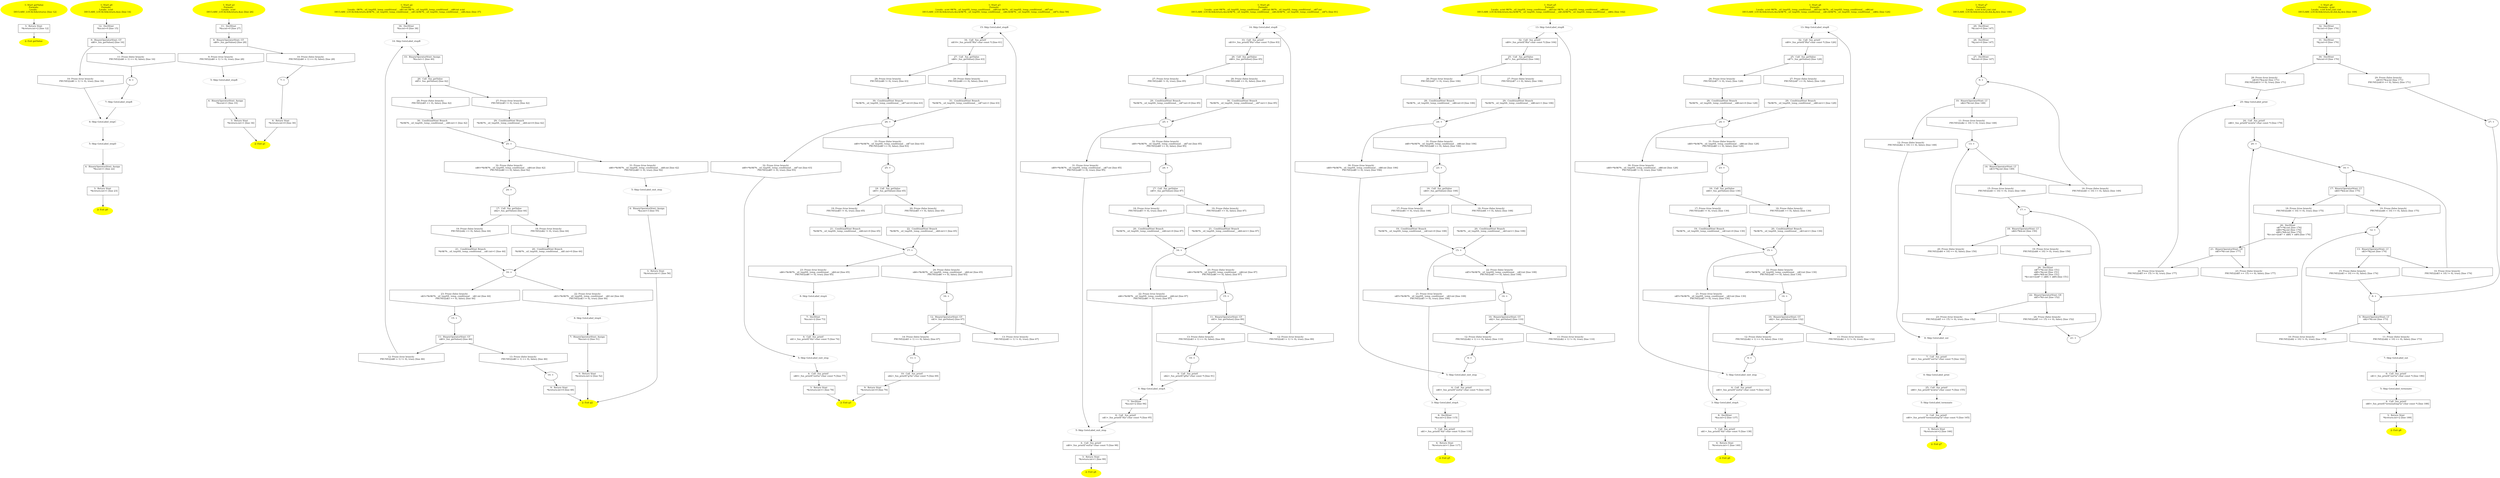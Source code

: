 /* @generated */
digraph iCFG {
"getValue.faa0c7b1433b0c97fcdc15fa47c8180f_1" [label="1: Start getValue\nFormals: \nLocals:  \n   DECLARE_LOCALS(&return); [line 12]\n " color=yellow style=filled]
	

	 "getValue.faa0c7b1433b0c97fcdc15fa47c8180f_1" -> "getValue.faa0c7b1433b0c97fcdc15fa47c8180f_3" ;
"getValue.faa0c7b1433b0c97fcdc15fa47c8180f_2" [label="2: Exit getValue \n  " color=yellow style=filled]
	

"getValue.faa0c7b1433b0c97fcdc15fa47c8180f_3" [label="3:  Return Stmt \n   *&return:int=2 [line 12]\n " shape="box"]
	

	 "getValue.faa0c7b1433b0c97fcdc15fa47c8180f_3" -> "getValue.faa0c7b1433b0c97fcdc15fa47c8180f_2" ;
"g0.8ac829e3bb8338d74cfb45ebe834d8e1_1" [label="1: Start g0\nFormals: \nLocals:  a:int \n   DECLARE_LOCALS(&return,&a); [line 14]\n " color=yellow style=filled]
	

	 "g0.8ac829e3bb8338d74cfb45ebe834d8e1_1" -> "g0.8ac829e3bb8338d74cfb45ebe834d8e1_12" ;
"g0.8ac829e3bb8338d74cfb45ebe834d8e1_2" [label="2: Exit g0 \n  " color=yellow style=filled]
	

"g0.8ac829e3bb8338d74cfb45ebe834d8e1_3" [label="3:  Return Stmt \n   *&return:int=1 [line 23]\n " shape="box"]
	

	 "g0.8ac829e3bb8338d74cfb45ebe834d8e1_3" -> "g0.8ac829e3bb8338d74cfb45ebe834d8e1_2" ;
"g0.8ac829e3bb8338d74cfb45ebe834d8e1_4" [label="4:  BinaryOperatorStmt: Assign \n   *&a:int=1 [line 22]\n " shape="box"]
	

	 "g0.8ac829e3bb8338d74cfb45ebe834d8e1_4" -> "g0.8ac829e3bb8338d74cfb45ebe834d8e1_3" ;
"g0.8ac829e3bb8338d74cfb45ebe834d8e1_5" [label="5: Skip GotoLabel_stepD \n  " color="gray"]
	

	 "g0.8ac829e3bb8338d74cfb45ebe834d8e1_5" -> "g0.8ac829e3bb8338d74cfb45ebe834d8e1_4" ;
"g0.8ac829e3bb8338d74cfb45ebe834d8e1_6" [label="6: Skip GotoLabel_stepC \n  " color="gray"]
	

	 "g0.8ac829e3bb8338d74cfb45ebe834d8e1_6" -> "g0.8ac829e3bb8338d74cfb45ebe834d8e1_5" ;
"g0.8ac829e3bb8338d74cfb45ebe834d8e1_7" [label="7: Skip GotoLabel_stepB \n  " color="gray"]
	

	 "g0.8ac829e3bb8338d74cfb45ebe834d8e1_7" -> "g0.8ac829e3bb8338d74cfb45ebe834d8e1_6" ;
"g0.8ac829e3bb8338d74cfb45ebe834d8e1_8" [label="8: + \n  " ]
	

	 "g0.8ac829e3bb8338d74cfb45ebe834d8e1_8" -> "g0.8ac829e3bb8338d74cfb45ebe834d8e1_7" ;
"g0.8ac829e3bb8338d74cfb45ebe834d8e1_9" [label="9:  BinaryOperatorStmt: GT \n   n$0=_fun_getValue() [line 16]\n " shape="box"]
	

	 "g0.8ac829e3bb8338d74cfb45ebe834d8e1_9" -> "g0.8ac829e3bb8338d74cfb45ebe834d8e1_10" ;
	 "g0.8ac829e3bb8338d74cfb45ebe834d8e1_9" -> "g0.8ac829e3bb8338d74cfb45ebe834d8e1_11" ;
"g0.8ac829e3bb8338d74cfb45ebe834d8e1_10" [label="10: Prune (true branch) \n   PRUNE(((n$0 > 1) != 0), true); [line 16]\n " shape="invhouse"]
	

	 "g0.8ac829e3bb8338d74cfb45ebe834d8e1_10" -> "g0.8ac829e3bb8338d74cfb45ebe834d8e1_6" ;
"g0.8ac829e3bb8338d74cfb45ebe834d8e1_11" [label="11: Prune (false branch) \n   PRUNE(((n$0 > 1) == 0), false); [line 16]\n " shape="invhouse"]
	

	 "g0.8ac829e3bb8338d74cfb45ebe834d8e1_11" -> "g0.8ac829e3bb8338d74cfb45ebe834d8e1_8" ;
"g0.8ac829e3bb8338d74cfb45ebe834d8e1_12" [label="12:  DeclStmt \n   *&a:int=0 [line 15]\n " shape="box"]
	

	 "g0.8ac829e3bb8338d74cfb45ebe834d8e1_12" -> "g0.8ac829e3bb8338d74cfb45ebe834d8e1_9" ;
"g1.0120a4f9196a5f9eb9f523f31f914da7_1" [label="1: Start g1\nFormals: \nLocals:  a:int \n   DECLARE_LOCALS(&return,&a); [line 26]\n " color=yellow style=filled]
	

	 "g1.0120a4f9196a5f9eb9f523f31f914da7_1" -> "g1.0120a4f9196a5f9eb9f523f31f914da7_11" ;
"g1.0120a4f9196a5f9eb9f523f31f914da7_2" [label="2: Exit g1 \n  " color=yellow style=filled]
	

"g1.0120a4f9196a5f9eb9f523f31f914da7_3" [label="3:  Return Stmt \n   *&return:int=1 [line 34]\n " shape="box"]
	

	 "g1.0120a4f9196a5f9eb9f523f31f914da7_3" -> "g1.0120a4f9196a5f9eb9f523f31f914da7_2" ;
"g1.0120a4f9196a5f9eb9f523f31f914da7_4" [label="4:  BinaryOperatorStmt: Assign \n   *&a:int=1 [line 33]\n " shape="box"]
	

	 "g1.0120a4f9196a5f9eb9f523f31f914da7_4" -> "g1.0120a4f9196a5f9eb9f523f31f914da7_3" ;
"g1.0120a4f9196a5f9eb9f523f31f914da7_5" [label="5: Skip GotoLabel_stepB \n  " color="gray"]
	

	 "g1.0120a4f9196a5f9eb9f523f31f914da7_5" -> "g1.0120a4f9196a5f9eb9f523f31f914da7_4" ;
"g1.0120a4f9196a5f9eb9f523f31f914da7_6" [label="6:  Return Stmt \n   *&return:int=0 [line 30]\n " shape="box"]
	

	 "g1.0120a4f9196a5f9eb9f523f31f914da7_6" -> "g1.0120a4f9196a5f9eb9f523f31f914da7_2" ;
"g1.0120a4f9196a5f9eb9f523f31f914da7_7" [label="7: + \n  " ]
	

	 "g1.0120a4f9196a5f9eb9f523f31f914da7_7" -> "g1.0120a4f9196a5f9eb9f523f31f914da7_6" ;
"g1.0120a4f9196a5f9eb9f523f31f914da7_8" [label="8:  BinaryOperatorStmt: GT \n   n$0=_fun_getValue() [line 28]\n " shape="box"]
	

	 "g1.0120a4f9196a5f9eb9f523f31f914da7_8" -> "g1.0120a4f9196a5f9eb9f523f31f914da7_9" ;
	 "g1.0120a4f9196a5f9eb9f523f31f914da7_8" -> "g1.0120a4f9196a5f9eb9f523f31f914da7_10" ;
"g1.0120a4f9196a5f9eb9f523f31f914da7_9" [label="9: Prune (true branch) \n   PRUNE(((n$0 > 1) != 0), true); [line 28]\n " shape="invhouse"]
	

	 "g1.0120a4f9196a5f9eb9f523f31f914da7_9" -> "g1.0120a4f9196a5f9eb9f523f31f914da7_5" ;
"g1.0120a4f9196a5f9eb9f523f31f914da7_10" [label="10: Prune (false branch) \n   PRUNE(((n$0 > 1) == 0), false); [line 28]\n " shape="invhouse"]
	

	 "g1.0120a4f9196a5f9eb9f523f31f914da7_10" -> "g1.0120a4f9196a5f9eb9f523f31f914da7_7" ;
"g1.0120a4f9196a5f9eb9f523f31f914da7_11" [label="11:  DeclStmt \n   *&a:int=0 [line 27]\n " shape="box"]
	

	 "g1.0120a4f9196a5f9eb9f523f31f914da7_11" -> "g1.0120a4f9196a5f9eb9f523f31f914da7_8" ;
"g2.e1c80488853d86ab9d6decfe30d8930f_1" [label="1: Start g2\nFormals: \nLocals:  0$?%__sil_tmpSIL_temp_conditional___n$1:int 0$?%__sil_tmpSIL_temp_conditional___n$4:int a:int \n   DECLARE_LOCALS(&return,&0$?%__sil_tmpSIL_temp_conditional___n$1,&0$?%__sil_tmpSIL_temp_conditional___n$4,&a); [line 37]\n " color=yellow style=filled]
	

	 "g2.e1c80488853d86ab9d6decfe30d8930f_1" -> "g2.e1c80488853d86ab9d6decfe30d8930f_34" ;
"g2.e1c80488853d86ab9d6decfe30d8930f_2" [label="2: Exit g2 \n  " color=yellow style=filled]
	

"g2.e1c80488853d86ab9d6decfe30d8930f_3" [label="3:  Return Stmt \n   *&return:int=1 [line 56]\n " shape="box"]
	

	 "g2.e1c80488853d86ab9d6decfe30d8930f_3" -> "g2.e1c80488853d86ab9d6decfe30d8930f_2" ;
"g2.e1c80488853d86ab9d6decfe30d8930f_4" [label="4:  BinaryOperatorStmt: Assign \n   *&a:int=3 [line 55]\n " shape="box"]
	

	 "g2.e1c80488853d86ab9d6decfe30d8930f_4" -> "g2.e1c80488853d86ab9d6decfe30d8930f_3" ;
"g2.e1c80488853d86ab9d6decfe30d8930f_5" [label="5: Skip GotoLabel_exit_step \n  " color="gray"]
	

	 "g2.e1c80488853d86ab9d6decfe30d8930f_5" -> "g2.e1c80488853d86ab9d6decfe30d8930f_4" ;
"g2.e1c80488853d86ab9d6decfe30d8930f_6" [label="6:  Return Stmt \n   *&return:int=2 [line 52]\n " shape="box"]
	

	 "g2.e1c80488853d86ab9d6decfe30d8930f_6" -> "g2.e1c80488853d86ab9d6decfe30d8930f_2" ;
"g2.e1c80488853d86ab9d6decfe30d8930f_7" [label="7:  BinaryOperatorStmt: Assign \n   *&a:int=2 [line 51]\n " shape="box"]
	

	 "g2.e1c80488853d86ab9d6decfe30d8930f_7" -> "g2.e1c80488853d86ab9d6decfe30d8930f_6" ;
"g2.e1c80488853d86ab9d6decfe30d8930f_8" [label="8: Skip GotoLabel_stepA \n  " color="gray"]
	

	 "g2.e1c80488853d86ab9d6decfe30d8930f_8" -> "g2.e1c80488853d86ab9d6decfe30d8930f_7" ;
"g2.e1c80488853d86ab9d6decfe30d8930f_9" [label="9:  Return Stmt \n   *&return:int=0 [line 48]\n " shape="box"]
	

	 "g2.e1c80488853d86ab9d6decfe30d8930f_9" -> "g2.e1c80488853d86ab9d6decfe30d8930f_2" ;
"g2.e1c80488853d86ab9d6decfe30d8930f_10" [label="10: + \n  " ]
	

	 "g2.e1c80488853d86ab9d6decfe30d8930f_10" -> "g2.e1c80488853d86ab9d6decfe30d8930f_9" ;
"g2.e1c80488853d86ab9d6decfe30d8930f_11" [label="11:  BinaryOperatorStmt: GT \n   n$0=_fun_getValue() [line 46]\n " shape="box"]
	

	 "g2.e1c80488853d86ab9d6decfe30d8930f_11" -> "g2.e1c80488853d86ab9d6decfe30d8930f_12" ;
	 "g2.e1c80488853d86ab9d6decfe30d8930f_11" -> "g2.e1c80488853d86ab9d6decfe30d8930f_13" ;
"g2.e1c80488853d86ab9d6decfe30d8930f_12" [label="12: Prune (true branch) \n   PRUNE(((n$0 > 1) != 0), true); [line 46]\n " shape="invhouse"]
	

	 "g2.e1c80488853d86ab9d6decfe30d8930f_12" -> "g2.e1c80488853d86ab9d6decfe30d8930f_14" ;
"g2.e1c80488853d86ab9d6decfe30d8930f_13" [label="13: Prune (false branch) \n   PRUNE(((n$0 > 1) == 0), false); [line 46]\n " shape="invhouse"]
	

	 "g2.e1c80488853d86ab9d6decfe30d8930f_13" -> "g2.e1c80488853d86ab9d6decfe30d8930f_10" ;
"g2.e1c80488853d86ab9d6decfe30d8930f_14" [label="14: Skip GotoLabel_stepB \n  " color="gray"]
	

	 "g2.e1c80488853d86ab9d6decfe30d8930f_14" -> "g2.e1c80488853d86ab9d6decfe30d8930f_33" ;
"g2.e1c80488853d86ab9d6decfe30d8930f_15" [label="15: + \n  " ]
	

	 "g2.e1c80488853d86ab9d6decfe30d8930f_15" -> "g2.e1c80488853d86ab9d6decfe30d8930f_11" ;
"g2.e1c80488853d86ab9d6decfe30d8930f_16" [label="16: + \n  " ]
	

	 "g2.e1c80488853d86ab9d6decfe30d8930f_16" -> "g2.e1c80488853d86ab9d6decfe30d8930f_22" ;
	 "g2.e1c80488853d86ab9d6decfe30d8930f_16" -> "g2.e1c80488853d86ab9d6decfe30d8930f_23" ;
"g2.e1c80488853d86ab9d6decfe30d8930f_17" [label="17:  Call _fun_getValue \n   n$2=_fun_getValue() [line 44]\n " shape="box"]
	

	 "g2.e1c80488853d86ab9d6decfe30d8930f_17" -> "g2.e1c80488853d86ab9d6decfe30d8930f_18" ;
	 "g2.e1c80488853d86ab9d6decfe30d8930f_17" -> "g2.e1c80488853d86ab9d6decfe30d8930f_19" ;
"g2.e1c80488853d86ab9d6decfe30d8930f_18" [label="18: Prune (true branch) \n   PRUNE((n$2 != 0), true); [line 44]\n " shape="invhouse"]
	

	 "g2.e1c80488853d86ab9d6decfe30d8930f_18" -> "g2.e1c80488853d86ab9d6decfe30d8930f_20" ;
"g2.e1c80488853d86ab9d6decfe30d8930f_19" [label="19: Prune (false branch) \n   PRUNE((n$2 == 0), false); [line 44]\n " shape="invhouse"]
	

	 "g2.e1c80488853d86ab9d6decfe30d8930f_19" -> "g2.e1c80488853d86ab9d6decfe30d8930f_21" ;
"g2.e1c80488853d86ab9d6decfe30d8930f_20" [label="20:  ConditinalStmt Branch \n   *&0$?%__sil_tmpSIL_temp_conditional___n$1:int=0 [line 44]\n " shape="box"]
	

	 "g2.e1c80488853d86ab9d6decfe30d8930f_20" -> "g2.e1c80488853d86ab9d6decfe30d8930f_16" ;
"g2.e1c80488853d86ab9d6decfe30d8930f_21" [label="21:  ConditinalStmt Branch \n   *&0$?%__sil_tmpSIL_temp_conditional___n$1:int=1 [line 44]\n " shape="box"]
	

	 "g2.e1c80488853d86ab9d6decfe30d8930f_21" -> "g2.e1c80488853d86ab9d6decfe30d8930f_16" ;
"g2.e1c80488853d86ab9d6decfe30d8930f_22" [label="22: Prune (true branch) \n   n$3=*&0$?%__sil_tmpSIL_temp_conditional___n$1:int [line 44]\n  PRUNE((n$3 != 0), true); [line 44]\n " shape="invhouse"]
	

	 "g2.e1c80488853d86ab9d6decfe30d8930f_22" -> "g2.e1c80488853d86ab9d6decfe30d8930f_8" ;
"g2.e1c80488853d86ab9d6decfe30d8930f_23" [label="23: Prune (false branch) \n   n$3=*&0$?%__sil_tmpSIL_temp_conditional___n$1:int [line 44]\n  PRUNE((n$3 == 0), false); [line 44]\n " shape="invhouse"]
	

	 "g2.e1c80488853d86ab9d6decfe30d8930f_23" -> "g2.e1c80488853d86ab9d6decfe30d8930f_15" ;
"g2.e1c80488853d86ab9d6decfe30d8930f_24" [label="24: + \n  " ]
	

	 "g2.e1c80488853d86ab9d6decfe30d8930f_24" -> "g2.e1c80488853d86ab9d6decfe30d8930f_17" ;
"g2.e1c80488853d86ab9d6decfe30d8930f_25" [label="25: + \n  " ]
	

	 "g2.e1c80488853d86ab9d6decfe30d8930f_25" -> "g2.e1c80488853d86ab9d6decfe30d8930f_31" ;
	 "g2.e1c80488853d86ab9d6decfe30d8930f_25" -> "g2.e1c80488853d86ab9d6decfe30d8930f_32" ;
"g2.e1c80488853d86ab9d6decfe30d8930f_26" [label="26:  Call _fun_getValue \n   n$5=_fun_getValue() [line 42]\n " shape="box"]
	

	 "g2.e1c80488853d86ab9d6decfe30d8930f_26" -> "g2.e1c80488853d86ab9d6decfe30d8930f_27" ;
	 "g2.e1c80488853d86ab9d6decfe30d8930f_26" -> "g2.e1c80488853d86ab9d6decfe30d8930f_28" ;
"g2.e1c80488853d86ab9d6decfe30d8930f_27" [label="27: Prune (true branch) \n   PRUNE((n$5 != 0), true); [line 42]\n " shape="invhouse"]
	

	 "g2.e1c80488853d86ab9d6decfe30d8930f_27" -> "g2.e1c80488853d86ab9d6decfe30d8930f_29" ;
"g2.e1c80488853d86ab9d6decfe30d8930f_28" [label="28: Prune (false branch) \n   PRUNE((n$5 == 0), false); [line 42]\n " shape="invhouse"]
	

	 "g2.e1c80488853d86ab9d6decfe30d8930f_28" -> "g2.e1c80488853d86ab9d6decfe30d8930f_30" ;
"g2.e1c80488853d86ab9d6decfe30d8930f_29" [label="29:  ConditinalStmt Branch \n   *&0$?%__sil_tmpSIL_temp_conditional___n$4:int=0 [line 42]\n " shape="box"]
	

	 "g2.e1c80488853d86ab9d6decfe30d8930f_29" -> "g2.e1c80488853d86ab9d6decfe30d8930f_25" ;
"g2.e1c80488853d86ab9d6decfe30d8930f_30" [label="30:  ConditinalStmt Branch \n   *&0$?%__sil_tmpSIL_temp_conditional___n$4:int=1 [line 42]\n " shape="box"]
	

	 "g2.e1c80488853d86ab9d6decfe30d8930f_30" -> "g2.e1c80488853d86ab9d6decfe30d8930f_25" ;
"g2.e1c80488853d86ab9d6decfe30d8930f_31" [label="31: Prune (true branch) \n   n$6=*&0$?%__sil_tmpSIL_temp_conditional___n$4:int [line 42]\n  PRUNE((n$6 != 0), true); [line 42]\n " shape="invhouse"]
	

	 "g2.e1c80488853d86ab9d6decfe30d8930f_31" -> "g2.e1c80488853d86ab9d6decfe30d8930f_5" ;
"g2.e1c80488853d86ab9d6decfe30d8930f_32" [label="32: Prune (false branch) \n   n$6=*&0$?%__sil_tmpSIL_temp_conditional___n$4:int [line 42]\n  PRUNE((n$6 == 0), false); [line 42]\n " shape="invhouse"]
	

	 "g2.e1c80488853d86ab9d6decfe30d8930f_32" -> "g2.e1c80488853d86ab9d6decfe30d8930f_24" ;
"g2.e1c80488853d86ab9d6decfe30d8930f_33" [label="33:  BinaryOperatorStmt: Assign \n   *&a:int=1 [line 40]\n " shape="box"]
	

	 "g2.e1c80488853d86ab9d6decfe30d8930f_33" -> "g2.e1c80488853d86ab9d6decfe30d8930f_26" ;
"g2.e1c80488853d86ab9d6decfe30d8930f_34" [label="34:  DeclStmt \n   *&a:int=0 [line 38]\n " shape="box"]
	

	 "g2.e1c80488853d86ab9d6decfe30d8930f_34" -> "g2.e1c80488853d86ab9d6decfe30d8930f_14" ;
"g3.8a9fd7dfda802921fdc4079f9a528ce8_1" [label="1: Start g3\nFormals: \nLocals:  a:int 0$?%__sil_tmpSIL_temp_conditional___n$4:int 0$?%__sil_tmpSIL_temp_conditional___n$7:int \n   DECLARE_LOCALS(&return,&a,&0$?%__sil_tmpSIL_temp_conditional___n$4,&0$?%__sil_tmpSIL_temp_conditional___n$7); [line 59]\n " color=yellow style=filled]
	

	 "g3.8a9fd7dfda802921fdc4079f9a528ce8_1" -> "g3.8a9fd7dfda802921fdc4079f9a528ce8_15" ;
"g3.8a9fd7dfda802921fdc4079f9a528ce8_2" [label="2: Exit g3 \n  " color=yellow style=filled]
	

"g3.8a9fd7dfda802921fdc4079f9a528ce8_3" [label="3:  Return Stmt \n   *&return:int=1 [line 78]\n " shape="box"]
	

	 "g3.8a9fd7dfda802921fdc4079f9a528ce8_3" -> "g3.8a9fd7dfda802921fdc4079f9a528ce8_2" ;
"g3.8a9fd7dfda802921fdc4079f9a528ce8_4" [label="4:  Call _fun_printf \n   n$0=_fun_printf(\"exit\\n\":char const *) [line 77]\n " shape="box"]
	

	 "g3.8a9fd7dfda802921fdc4079f9a528ce8_4" -> "g3.8a9fd7dfda802921fdc4079f9a528ce8_3" ;
"g3.8a9fd7dfda802921fdc4079f9a528ce8_5" [label="5: Skip GotoLabel_exit_step \n  " color="gray"]
	

	 "g3.8a9fd7dfda802921fdc4079f9a528ce8_5" -> "g3.8a9fd7dfda802921fdc4079f9a528ce8_4" ;
"g3.8a9fd7dfda802921fdc4079f9a528ce8_6" [label="6:  Call _fun_printf \n   n$1=_fun_printf(\"A\\n\":char const *) [line 74]\n " shape="box"]
	

	 "g3.8a9fd7dfda802921fdc4079f9a528ce8_6" -> "g3.8a9fd7dfda802921fdc4079f9a528ce8_5" ;
"g3.8a9fd7dfda802921fdc4079f9a528ce8_7" [label="7:  DeclStmt \n   *&a:int=2 [line 73]\n " shape="box"]
	

	 "g3.8a9fd7dfda802921fdc4079f9a528ce8_7" -> "g3.8a9fd7dfda802921fdc4079f9a528ce8_6" ;
"g3.8a9fd7dfda802921fdc4079f9a528ce8_8" [label="8: Skip GotoLabel_stepA \n  " color="gray"]
	

	 "g3.8a9fd7dfda802921fdc4079f9a528ce8_8" -> "g3.8a9fd7dfda802921fdc4079f9a528ce8_7" ;
"g3.8a9fd7dfda802921fdc4079f9a528ce8_9" [label="9:  Return Stmt \n   *&return:int=0 [line 70]\n " shape="box"]
	

	 "g3.8a9fd7dfda802921fdc4079f9a528ce8_9" -> "g3.8a9fd7dfda802921fdc4079f9a528ce8_2" ;
"g3.8a9fd7dfda802921fdc4079f9a528ce8_10" [label="10:  Call _fun_printf \n   n$2=_fun_printf(\"g3\\n\":char const *) [line 69]\n " shape="box"]
	

	 "g3.8a9fd7dfda802921fdc4079f9a528ce8_10" -> "g3.8a9fd7dfda802921fdc4079f9a528ce8_9" ;
"g3.8a9fd7dfda802921fdc4079f9a528ce8_11" [label="11: + \n  " ]
	

	 "g3.8a9fd7dfda802921fdc4079f9a528ce8_11" -> "g3.8a9fd7dfda802921fdc4079f9a528ce8_10" ;
"g3.8a9fd7dfda802921fdc4079f9a528ce8_12" [label="12:  BinaryOperatorStmt: GT \n   n$3=_fun_getValue() [line 67]\n " shape="box"]
	

	 "g3.8a9fd7dfda802921fdc4079f9a528ce8_12" -> "g3.8a9fd7dfda802921fdc4079f9a528ce8_13" ;
	 "g3.8a9fd7dfda802921fdc4079f9a528ce8_12" -> "g3.8a9fd7dfda802921fdc4079f9a528ce8_14" ;
"g3.8a9fd7dfda802921fdc4079f9a528ce8_13" [label="13: Prune (true branch) \n   PRUNE(((n$3 > 1) != 0), true); [line 67]\n " shape="invhouse"]
	

	 "g3.8a9fd7dfda802921fdc4079f9a528ce8_13" -> "g3.8a9fd7dfda802921fdc4079f9a528ce8_15" ;
"g3.8a9fd7dfda802921fdc4079f9a528ce8_14" [label="14: Prune (false branch) \n   PRUNE(((n$3 > 1) == 0), false); [line 67]\n " shape="invhouse"]
	

	 "g3.8a9fd7dfda802921fdc4079f9a528ce8_14" -> "g3.8a9fd7dfda802921fdc4079f9a528ce8_11" ;
"g3.8a9fd7dfda802921fdc4079f9a528ce8_15" [label="15: Skip GotoLabel_stepB \n  " color="gray"]
	

	 "g3.8a9fd7dfda802921fdc4079f9a528ce8_15" -> "g3.8a9fd7dfda802921fdc4079f9a528ce8_34" ;
"g3.8a9fd7dfda802921fdc4079f9a528ce8_16" [label="16: + \n  " ]
	

	 "g3.8a9fd7dfda802921fdc4079f9a528ce8_16" -> "g3.8a9fd7dfda802921fdc4079f9a528ce8_12" ;
"g3.8a9fd7dfda802921fdc4079f9a528ce8_17" [label="17: + \n  " ]
	

	 "g3.8a9fd7dfda802921fdc4079f9a528ce8_17" -> "g3.8a9fd7dfda802921fdc4079f9a528ce8_23" ;
	 "g3.8a9fd7dfda802921fdc4079f9a528ce8_17" -> "g3.8a9fd7dfda802921fdc4079f9a528ce8_24" ;
"g3.8a9fd7dfda802921fdc4079f9a528ce8_18" [label="18:  Call _fun_getValue \n   n$5=_fun_getValue() [line 65]\n " shape="box"]
	

	 "g3.8a9fd7dfda802921fdc4079f9a528ce8_18" -> "g3.8a9fd7dfda802921fdc4079f9a528ce8_19" ;
	 "g3.8a9fd7dfda802921fdc4079f9a528ce8_18" -> "g3.8a9fd7dfda802921fdc4079f9a528ce8_20" ;
"g3.8a9fd7dfda802921fdc4079f9a528ce8_19" [label="19: Prune (true branch) \n   PRUNE((n$5 != 0), true); [line 65]\n " shape="invhouse"]
	

	 "g3.8a9fd7dfda802921fdc4079f9a528ce8_19" -> "g3.8a9fd7dfda802921fdc4079f9a528ce8_21" ;
"g3.8a9fd7dfda802921fdc4079f9a528ce8_20" [label="20: Prune (false branch) \n   PRUNE((n$5 == 0), false); [line 65]\n " shape="invhouse"]
	

	 "g3.8a9fd7dfda802921fdc4079f9a528ce8_20" -> "g3.8a9fd7dfda802921fdc4079f9a528ce8_22" ;
"g3.8a9fd7dfda802921fdc4079f9a528ce8_21" [label="21:  ConditinalStmt Branch \n   *&0$?%__sil_tmpSIL_temp_conditional___n$4:int=0 [line 65]\n " shape="box"]
	

	 "g3.8a9fd7dfda802921fdc4079f9a528ce8_21" -> "g3.8a9fd7dfda802921fdc4079f9a528ce8_17" ;
"g3.8a9fd7dfda802921fdc4079f9a528ce8_22" [label="22:  ConditinalStmt Branch \n   *&0$?%__sil_tmpSIL_temp_conditional___n$4:int=1 [line 65]\n " shape="box"]
	

	 "g3.8a9fd7dfda802921fdc4079f9a528ce8_22" -> "g3.8a9fd7dfda802921fdc4079f9a528ce8_17" ;
"g3.8a9fd7dfda802921fdc4079f9a528ce8_23" [label="23: Prune (true branch) \n   n$6=*&0$?%__sil_tmpSIL_temp_conditional___n$4:int [line 65]\n  PRUNE((n$6 != 0), true); [line 65]\n " shape="invhouse"]
	

	 "g3.8a9fd7dfda802921fdc4079f9a528ce8_23" -> "g3.8a9fd7dfda802921fdc4079f9a528ce8_8" ;
"g3.8a9fd7dfda802921fdc4079f9a528ce8_24" [label="24: Prune (false branch) \n   n$6=*&0$?%__sil_tmpSIL_temp_conditional___n$4:int [line 65]\n  PRUNE((n$6 == 0), false); [line 65]\n " shape="invhouse"]
	

	 "g3.8a9fd7dfda802921fdc4079f9a528ce8_24" -> "g3.8a9fd7dfda802921fdc4079f9a528ce8_16" ;
"g3.8a9fd7dfda802921fdc4079f9a528ce8_25" [label="25: + \n  " ]
	

	 "g3.8a9fd7dfda802921fdc4079f9a528ce8_25" -> "g3.8a9fd7dfda802921fdc4079f9a528ce8_18" ;
"g3.8a9fd7dfda802921fdc4079f9a528ce8_26" [label="26: + \n  " ]
	

	 "g3.8a9fd7dfda802921fdc4079f9a528ce8_26" -> "g3.8a9fd7dfda802921fdc4079f9a528ce8_32" ;
	 "g3.8a9fd7dfda802921fdc4079f9a528ce8_26" -> "g3.8a9fd7dfda802921fdc4079f9a528ce8_33" ;
"g3.8a9fd7dfda802921fdc4079f9a528ce8_27" [label="27:  Call _fun_getValue \n   n$8=_fun_getValue() [line 63]\n " shape="box"]
	

	 "g3.8a9fd7dfda802921fdc4079f9a528ce8_27" -> "g3.8a9fd7dfda802921fdc4079f9a528ce8_28" ;
	 "g3.8a9fd7dfda802921fdc4079f9a528ce8_27" -> "g3.8a9fd7dfda802921fdc4079f9a528ce8_29" ;
"g3.8a9fd7dfda802921fdc4079f9a528ce8_28" [label="28: Prune (true branch) \n   PRUNE((n$8 != 0), true); [line 63]\n " shape="invhouse"]
	

	 "g3.8a9fd7dfda802921fdc4079f9a528ce8_28" -> "g3.8a9fd7dfda802921fdc4079f9a528ce8_30" ;
"g3.8a9fd7dfda802921fdc4079f9a528ce8_29" [label="29: Prune (false branch) \n   PRUNE((n$8 == 0), false); [line 63]\n " shape="invhouse"]
	

	 "g3.8a9fd7dfda802921fdc4079f9a528ce8_29" -> "g3.8a9fd7dfda802921fdc4079f9a528ce8_31" ;
"g3.8a9fd7dfda802921fdc4079f9a528ce8_30" [label="30:  ConditinalStmt Branch \n   *&0$?%__sil_tmpSIL_temp_conditional___n$7:int=0 [line 63]\n " shape="box"]
	

	 "g3.8a9fd7dfda802921fdc4079f9a528ce8_30" -> "g3.8a9fd7dfda802921fdc4079f9a528ce8_26" ;
"g3.8a9fd7dfda802921fdc4079f9a528ce8_31" [label="31:  ConditinalStmt Branch \n   *&0$?%__sil_tmpSIL_temp_conditional___n$7:int=1 [line 63]\n " shape="box"]
	

	 "g3.8a9fd7dfda802921fdc4079f9a528ce8_31" -> "g3.8a9fd7dfda802921fdc4079f9a528ce8_26" ;
"g3.8a9fd7dfda802921fdc4079f9a528ce8_32" [label="32: Prune (true branch) \n   n$9=*&0$?%__sil_tmpSIL_temp_conditional___n$7:int [line 63]\n  PRUNE((n$9 != 0), true); [line 63]\n " shape="invhouse"]
	

	 "g3.8a9fd7dfda802921fdc4079f9a528ce8_32" -> "g3.8a9fd7dfda802921fdc4079f9a528ce8_5" ;
"g3.8a9fd7dfda802921fdc4079f9a528ce8_33" [label="33: Prune (false branch) \n   n$9=*&0$?%__sil_tmpSIL_temp_conditional___n$7:int [line 63]\n  PRUNE((n$9 == 0), false); [line 63]\n " shape="invhouse"]
	

	 "g3.8a9fd7dfda802921fdc4079f9a528ce8_33" -> "g3.8a9fd7dfda802921fdc4079f9a528ce8_25" ;
"g3.8a9fd7dfda802921fdc4079f9a528ce8_34" [label="34:  Call _fun_printf \n   n$10=_fun_printf(\"B\\n\":char const *) [line 61]\n " shape="box"]
	

	 "g3.8a9fd7dfda802921fdc4079f9a528ce8_34" -> "g3.8a9fd7dfda802921fdc4079f9a528ce8_27" ;
"g4.b0b5c8f28ad7834e70a958a8882fa59a_1" [label="1: Start g4\nFormals: \nLocals:  a:int 0$?%__sil_tmpSIL_temp_conditional___n$4:int 0$?%__sil_tmpSIL_temp_conditional___n$7:int \n   DECLARE_LOCALS(&return,&a,&0$?%__sil_tmpSIL_temp_conditional___n$4,&0$?%__sil_tmpSIL_temp_conditional___n$7); [line 81]\n " color=yellow style=filled]
	

	 "g4.b0b5c8f28ad7834e70a958a8882fa59a_1" -> "g4.b0b5c8f28ad7834e70a958a8882fa59a_14" ;
"g4.b0b5c8f28ad7834e70a958a8882fa59a_2" [label="2: Exit g4 \n  " color=yellow style=filled]
	

"g4.b0b5c8f28ad7834e70a958a8882fa59a_3" [label="3:  Return Stmt \n   *&return:int=1 [line 99]\n " shape="box"]
	

	 "g4.b0b5c8f28ad7834e70a958a8882fa59a_3" -> "g4.b0b5c8f28ad7834e70a958a8882fa59a_2" ;
"g4.b0b5c8f28ad7834e70a958a8882fa59a_4" [label="4:  Call _fun_printf \n   n$0=_fun_printf(\"exit\\n\":char const *) [line 98]\n " shape="box"]
	

	 "g4.b0b5c8f28ad7834e70a958a8882fa59a_4" -> "g4.b0b5c8f28ad7834e70a958a8882fa59a_3" ;
"g4.b0b5c8f28ad7834e70a958a8882fa59a_5" [label="5: Skip GotoLabel_exit_step \n  " color="gray"]
	

	 "g4.b0b5c8f28ad7834e70a958a8882fa59a_5" -> "g4.b0b5c8f28ad7834e70a958a8882fa59a_4" ;
"g4.b0b5c8f28ad7834e70a958a8882fa59a_6" [label="6:  Call _fun_printf \n   n$1=_fun_printf(\"A\\n\":char const *) [line 95]\n " shape="box"]
	

	 "g4.b0b5c8f28ad7834e70a958a8882fa59a_6" -> "g4.b0b5c8f28ad7834e70a958a8882fa59a_5" ;
"g4.b0b5c8f28ad7834e70a958a8882fa59a_7" [label="7:  DeclStmt \n   *&a:int=2 [line 94]\n " shape="box"]
	

	 "g4.b0b5c8f28ad7834e70a958a8882fa59a_7" -> "g4.b0b5c8f28ad7834e70a958a8882fa59a_6" ;
"g4.b0b5c8f28ad7834e70a958a8882fa59a_8" [label="8: Skip GotoLabel_stepA \n  " color="gray"]
	

	 "g4.b0b5c8f28ad7834e70a958a8882fa59a_8" -> "g4.b0b5c8f28ad7834e70a958a8882fa59a_7" ;
"g4.b0b5c8f28ad7834e70a958a8882fa59a_9" [label="9:  Call _fun_printf \n   n$2=_fun_printf(\"g4\\n\":char const *) [line 91]\n " shape="box"]
	

	 "g4.b0b5c8f28ad7834e70a958a8882fa59a_9" -> "g4.b0b5c8f28ad7834e70a958a8882fa59a_8" ;
"g4.b0b5c8f28ad7834e70a958a8882fa59a_10" [label="10: + \n  " ]
	

	 "g4.b0b5c8f28ad7834e70a958a8882fa59a_10" -> "g4.b0b5c8f28ad7834e70a958a8882fa59a_9" ;
"g4.b0b5c8f28ad7834e70a958a8882fa59a_11" [label="11:  BinaryOperatorStmt: GT \n   n$3=_fun_getValue() [line 89]\n " shape="box"]
	

	 "g4.b0b5c8f28ad7834e70a958a8882fa59a_11" -> "g4.b0b5c8f28ad7834e70a958a8882fa59a_12" ;
	 "g4.b0b5c8f28ad7834e70a958a8882fa59a_11" -> "g4.b0b5c8f28ad7834e70a958a8882fa59a_13" ;
"g4.b0b5c8f28ad7834e70a958a8882fa59a_12" [label="12: Prune (true branch) \n   PRUNE(((n$3 > 1) != 0), true); [line 89]\n " shape="invhouse"]
	

	 "g4.b0b5c8f28ad7834e70a958a8882fa59a_12" -> "g4.b0b5c8f28ad7834e70a958a8882fa59a_14" ;
"g4.b0b5c8f28ad7834e70a958a8882fa59a_13" [label="13: Prune (false branch) \n   PRUNE(((n$3 > 1) == 0), false); [line 89]\n " shape="invhouse"]
	

	 "g4.b0b5c8f28ad7834e70a958a8882fa59a_13" -> "g4.b0b5c8f28ad7834e70a958a8882fa59a_10" ;
"g4.b0b5c8f28ad7834e70a958a8882fa59a_14" [label="14: Skip GotoLabel_stepB \n  " color="gray"]
	

	 "g4.b0b5c8f28ad7834e70a958a8882fa59a_14" -> "g4.b0b5c8f28ad7834e70a958a8882fa59a_33" ;
"g4.b0b5c8f28ad7834e70a958a8882fa59a_15" [label="15: + \n  " ]
	

	 "g4.b0b5c8f28ad7834e70a958a8882fa59a_15" -> "g4.b0b5c8f28ad7834e70a958a8882fa59a_11" ;
"g4.b0b5c8f28ad7834e70a958a8882fa59a_16" [label="16: + \n  " ]
	

	 "g4.b0b5c8f28ad7834e70a958a8882fa59a_16" -> "g4.b0b5c8f28ad7834e70a958a8882fa59a_22" ;
	 "g4.b0b5c8f28ad7834e70a958a8882fa59a_16" -> "g4.b0b5c8f28ad7834e70a958a8882fa59a_23" ;
"g4.b0b5c8f28ad7834e70a958a8882fa59a_17" [label="17:  Call _fun_getValue \n   n$5=_fun_getValue() [line 87]\n " shape="box"]
	

	 "g4.b0b5c8f28ad7834e70a958a8882fa59a_17" -> "g4.b0b5c8f28ad7834e70a958a8882fa59a_18" ;
	 "g4.b0b5c8f28ad7834e70a958a8882fa59a_17" -> "g4.b0b5c8f28ad7834e70a958a8882fa59a_19" ;
"g4.b0b5c8f28ad7834e70a958a8882fa59a_18" [label="18: Prune (true branch) \n   PRUNE((n$5 != 0), true); [line 87]\n " shape="invhouse"]
	

	 "g4.b0b5c8f28ad7834e70a958a8882fa59a_18" -> "g4.b0b5c8f28ad7834e70a958a8882fa59a_20" ;
"g4.b0b5c8f28ad7834e70a958a8882fa59a_19" [label="19: Prune (false branch) \n   PRUNE((n$5 == 0), false); [line 87]\n " shape="invhouse"]
	

	 "g4.b0b5c8f28ad7834e70a958a8882fa59a_19" -> "g4.b0b5c8f28ad7834e70a958a8882fa59a_21" ;
"g4.b0b5c8f28ad7834e70a958a8882fa59a_20" [label="20:  ConditinalStmt Branch \n   *&0$?%__sil_tmpSIL_temp_conditional___n$4:int=0 [line 87]\n " shape="box"]
	

	 "g4.b0b5c8f28ad7834e70a958a8882fa59a_20" -> "g4.b0b5c8f28ad7834e70a958a8882fa59a_16" ;
"g4.b0b5c8f28ad7834e70a958a8882fa59a_21" [label="21:  ConditinalStmt Branch \n   *&0$?%__sil_tmpSIL_temp_conditional___n$4:int=1 [line 87]\n " shape="box"]
	

	 "g4.b0b5c8f28ad7834e70a958a8882fa59a_21" -> "g4.b0b5c8f28ad7834e70a958a8882fa59a_16" ;
"g4.b0b5c8f28ad7834e70a958a8882fa59a_22" [label="22: Prune (true branch) \n   n$6=*&0$?%__sil_tmpSIL_temp_conditional___n$4:int [line 87]\n  PRUNE((n$6 != 0), true); [line 87]\n " shape="invhouse"]
	

	 "g4.b0b5c8f28ad7834e70a958a8882fa59a_22" -> "g4.b0b5c8f28ad7834e70a958a8882fa59a_8" ;
"g4.b0b5c8f28ad7834e70a958a8882fa59a_23" [label="23: Prune (false branch) \n   n$6=*&0$?%__sil_tmpSIL_temp_conditional___n$4:int [line 87]\n  PRUNE((n$6 == 0), false); [line 87]\n " shape="invhouse"]
	

	 "g4.b0b5c8f28ad7834e70a958a8882fa59a_23" -> "g4.b0b5c8f28ad7834e70a958a8882fa59a_15" ;
"g4.b0b5c8f28ad7834e70a958a8882fa59a_24" [label="24: + \n  " ]
	

	 "g4.b0b5c8f28ad7834e70a958a8882fa59a_24" -> "g4.b0b5c8f28ad7834e70a958a8882fa59a_17" ;
"g4.b0b5c8f28ad7834e70a958a8882fa59a_25" [label="25: + \n  " ]
	

	 "g4.b0b5c8f28ad7834e70a958a8882fa59a_25" -> "g4.b0b5c8f28ad7834e70a958a8882fa59a_31" ;
	 "g4.b0b5c8f28ad7834e70a958a8882fa59a_25" -> "g4.b0b5c8f28ad7834e70a958a8882fa59a_32" ;
"g4.b0b5c8f28ad7834e70a958a8882fa59a_26" [label="26:  Call _fun_getValue \n   n$8=_fun_getValue() [line 85]\n " shape="box"]
	

	 "g4.b0b5c8f28ad7834e70a958a8882fa59a_26" -> "g4.b0b5c8f28ad7834e70a958a8882fa59a_27" ;
	 "g4.b0b5c8f28ad7834e70a958a8882fa59a_26" -> "g4.b0b5c8f28ad7834e70a958a8882fa59a_28" ;
"g4.b0b5c8f28ad7834e70a958a8882fa59a_27" [label="27: Prune (true branch) \n   PRUNE((n$8 != 0), true); [line 85]\n " shape="invhouse"]
	

	 "g4.b0b5c8f28ad7834e70a958a8882fa59a_27" -> "g4.b0b5c8f28ad7834e70a958a8882fa59a_29" ;
"g4.b0b5c8f28ad7834e70a958a8882fa59a_28" [label="28: Prune (false branch) \n   PRUNE((n$8 == 0), false); [line 85]\n " shape="invhouse"]
	

	 "g4.b0b5c8f28ad7834e70a958a8882fa59a_28" -> "g4.b0b5c8f28ad7834e70a958a8882fa59a_30" ;
"g4.b0b5c8f28ad7834e70a958a8882fa59a_29" [label="29:  ConditinalStmt Branch \n   *&0$?%__sil_tmpSIL_temp_conditional___n$7:int=0 [line 85]\n " shape="box"]
	

	 "g4.b0b5c8f28ad7834e70a958a8882fa59a_29" -> "g4.b0b5c8f28ad7834e70a958a8882fa59a_25" ;
"g4.b0b5c8f28ad7834e70a958a8882fa59a_30" [label="30:  ConditinalStmt Branch \n   *&0$?%__sil_tmpSIL_temp_conditional___n$7:int=1 [line 85]\n " shape="box"]
	

	 "g4.b0b5c8f28ad7834e70a958a8882fa59a_30" -> "g4.b0b5c8f28ad7834e70a958a8882fa59a_25" ;
"g4.b0b5c8f28ad7834e70a958a8882fa59a_31" [label="31: Prune (true branch) \n   n$9=*&0$?%__sil_tmpSIL_temp_conditional___n$7:int [line 85]\n  PRUNE((n$9 != 0), true); [line 85]\n " shape="invhouse"]
	

	 "g4.b0b5c8f28ad7834e70a958a8882fa59a_31" -> "g4.b0b5c8f28ad7834e70a958a8882fa59a_5" ;
"g4.b0b5c8f28ad7834e70a958a8882fa59a_32" [label="32: Prune (false branch) \n   n$9=*&0$?%__sil_tmpSIL_temp_conditional___n$7:int [line 85]\n  PRUNE((n$9 == 0), false); [line 85]\n " shape="invhouse"]
	

	 "g4.b0b5c8f28ad7834e70a958a8882fa59a_32" -> "g4.b0b5c8f28ad7834e70a958a8882fa59a_24" ;
"g4.b0b5c8f28ad7834e70a958a8882fa59a_33" [label="33:  Call _fun_printf \n   n$10=_fun_printf(\"B\\n\":char const *) [line 83]\n " shape="box"]
	

	 "g4.b0b5c8f28ad7834e70a958a8882fa59a_33" -> "g4.b0b5c8f28ad7834e70a958a8882fa59a_26" ;
"g5.37c965a8d6d7bec292c7b11ff315d9ea_1" [label="1: Start g5\nFormals: \nLocals:  a:int 0$?%__sil_tmpSIL_temp_conditional___n$3:int 0$?%__sil_tmpSIL_temp_conditional___n$6:int \n   DECLARE_LOCALS(&return,&a,&0$?%__sil_tmpSIL_temp_conditional___n$3,&0$?%__sil_tmpSIL_temp_conditional___n$6); [line 102]\n " color=yellow style=filled]
	

	 "g5.37c965a8d6d7bec292c7b11ff315d9ea_1" -> "g5.37c965a8d6d7bec292c7b11ff315d9ea_13" ;
"g5.37c965a8d6d7bec292c7b11ff315d9ea_2" [label="2: Exit g5 \n  " color=yellow style=filled]
	

"g5.37c965a8d6d7bec292c7b11ff315d9ea_3" [label="3: Skip GotoLabel_stepA \n  " color="gray"]
	

	 "g5.37c965a8d6d7bec292c7b11ff315d9ea_3" -> "g5.37c965a8d6d7bec292c7b11ff315d9ea_8" ;
"g5.37c965a8d6d7bec292c7b11ff315d9ea_4" [label="4:  Call _fun_printf \n   n$0=_fun_printf(\"exit\\n\":char const *) [line 120]\n " shape="box"]
	

	 "g5.37c965a8d6d7bec292c7b11ff315d9ea_4" -> "g5.37c965a8d6d7bec292c7b11ff315d9ea_3" ;
"g5.37c965a8d6d7bec292c7b11ff315d9ea_5" [label="5: Skip GotoLabel_exit_step \n  " color="gray"]
	

	 "g5.37c965a8d6d7bec292c7b11ff315d9ea_5" -> "g5.37c965a8d6d7bec292c7b11ff315d9ea_4" ;
"g5.37c965a8d6d7bec292c7b11ff315d9ea_6" [label="6:  Return Stmt \n   *&return:int=1 [line 117]\n " shape="box"]
	

	 "g5.37c965a8d6d7bec292c7b11ff315d9ea_6" -> "g5.37c965a8d6d7bec292c7b11ff315d9ea_2" ;
"g5.37c965a8d6d7bec292c7b11ff315d9ea_7" [label="7:  Call _fun_printf \n   n$1=_fun_printf(\"A\\n\":char const *) [line 116]\n " shape="box"]
	

	 "g5.37c965a8d6d7bec292c7b11ff315d9ea_7" -> "g5.37c965a8d6d7bec292c7b11ff315d9ea_6" ;
"g5.37c965a8d6d7bec292c7b11ff315d9ea_8" [label="8:  DeclStmt \n   *&a:int=2 [line 115]\n " shape="box"]
	

	 "g5.37c965a8d6d7bec292c7b11ff315d9ea_8" -> "g5.37c965a8d6d7bec292c7b11ff315d9ea_7" ;
"g5.37c965a8d6d7bec292c7b11ff315d9ea_9" [label="9: + \n  " ]
	

	 "g5.37c965a8d6d7bec292c7b11ff315d9ea_9" -> "g5.37c965a8d6d7bec292c7b11ff315d9ea_5" ;
"g5.37c965a8d6d7bec292c7b11ff315d9ea_10" [label="10:  BinaryOperatorStmt: GT \n   n$2=_fun_getValue() [line 110]\n " shape="box"]
	

	 "g5.37c965a8d6d7bec292c7b11ff315d9ea_10" -> "g5.37c965a8d6d7bec292c7b11ff315d9ea_11" ;
	 "g5.37c965a8d6d7bec292c7b11ff315d9ea_10" -> "g5.37c965a8d6d7bec292c7b11ff315d9ea_12" ;
"g5.37c965a8d6d7bec292c7b11ff315d9ea_11" [label="11: Prune (true branch) \n   PRUNE(((n$2 > 1) != 0), true); [line 110]\n " shape="invhouse"]
	

	 "g5.37c965a8d6d7bec292c7b11ff315d9ea_11" -> "g5.37c965a8d6d7bec292c7b11ff315d9ea_13" ;
"g5.37c965a8d6d7bec292c7b11ff315d9ea_12" [label="12: Prune (false branch) \n   PRUNE(((n$2 > 1) == 0), false); [line 110]\n " shape="invhouse"]
	

	 "g5.37c965a8d6d7bec292c7b11ff315d9ea_12" -> "g5.37c965a8d6d7bec292c7b11ff315d9ea_9" ;
"g5.37c965a8d6d7bec292c7b11ff315d9ea_13" [label="13: Skip GotoLabel_stepB \n  " color="gray"]
	

	 "g5.37c965a8d6d7bec292c7b11ff315d9ea_13" -> "g5.37c965a8d6d7bec292c7b11ff315d9ea_32" ;
"g5.37c965a8d6d7bec292c7b11ff315d9ea_14" [label="14: + \n  " ]
	

	 "g5.37c965a8d6d7bec292c7b11ff315d9ea_14" -> "g5.37c965a8d6d7bec292c7b11ff315d9ea_10" ;
"g5.37c965a8d6d7bec292c7b11ff315d9ea_15" [label="15: + \n  " ]
	

	 "g5.37c965a8d6d7bec292c7b11ff315d9ea_15" -> "g5.37c965a8d6d7bec292c7b11ff315d9ea_21" ;
	 "g5.37c965a8d6d7bec292c7b11ff315d9ea_15" -> "g5.37c965a8d6d7bec292c7b11ff315d9ea_22" ;
"g5.37c965a8d6d7bec292c7b11ff315d9ea_16" [label="16:  Call _fun_getValue \n   n$4=_fun_getValue() [line 108]\n " shape="box"]
	

	 "g5.37c965a8d6d7bec292c7b11ff315d9ea_16" -> "g5.37c965a8d6d7bec292c7b11ff315d9ea_17" ;
	 "g5.37c965a8d6d7bec292c7b11ff315d9ea_16" -> "g5.37c965a8d6d7bec292c7b11ff315d9ea_18" ;
"g5.37c965a8d6d7bec292c7b11ff315d9ea_17" [label="17: Prune (true branch) \n   PRUNE((n$4 != 0), true); [line 108]\n " shape="invhouse"]
	

	 "g5.37c965a8d6d7bec292c7b11ff315d9ea_17" -> "g5.37c965a8d6d7bec292c7b11ff315d9ea_19" ;
"g5.37c965a8d6d7bec292c7b11ff315d9ea_18" [label="18: Prune (false branch) \n   PRUNE((n$4 == 0), false); [line 108]\n " shape="invhouse"]
	

	 "g5.37c965a8d6d7bec292c7b11ff315d9ea_18" -> "g5.37c965a8d6d7bec292c7b11ff315d9ea_20" ;
"g5.37c965a8d6d7bec292c7b11ff315d9ea_19" [label="19:  ConditinalStmt Branch \n   *&0$?%__sil_tmpSIL_temp_conditional___n$3:int=0 [line 108]\n " shape="box"]
	

	 "g5.37c965a8d6d7bec292c7b11ff315d9ea_19" -> "g5.37c965a8d6d7bec292c7b11ff315d9ea_15" ;
"g5.37c965a8d6d7bec292c7b11ff315d9ea_20" [label="20:  ConditinalStmt Branch \n   *&0$?%__sil_tmpSIL_temp_conditional___n$3:int=1 [line 108]\n " shape="box"]
	

	 "g5.37c965a8d6d7bec292c7b11ff315d9ea_20" -> "g5.37c965a8d6d7bec292c7b11ff315d9ea_15" ;
"g5.37c965a8d6d7bec292c7b11ff315d9ea_21" [label="21: Prune (true branch) \n   n$5=*&0$?%__sil_tmpSIL_temp_conditional___n$3:int [line 108]\n  PRUNE((n$5 != 0), true); [line 108]\n " shape="invhouse"]
	

	 "g5.37c965a8d6d7bec292c7b11ff315d9ea_21" -> "g5.37c965a8d6d7bec292c7b11ff315d9ea_3" ;
"g5.37c965a8d6d7bec292c7b11ff315d9ea_22" [label="22: Prune (false branch) \n   n$5=*&0$?%__sil_tmpSIL_temp_conditional___n$3:int [line 108]\n  PRUNE((n$5 == 0), false); [line 108]\n " shape="invhouse"]
	

	 "g5.37c965a8d6d7bec292c7b11ff315d9ea_22" -> "g5.37c965a8d6d7bec292c7b11ff315d9ea_14" ;
"g5.37c965a8d6d7bec292c7b11ff315d9ea_23" [label="23: + \n  " ]
	

	 "g5.37c965a8d6d7bec292c7b11ff315d9ea_23" -> "g5.37c965a8d6d7bec292c7b11ff315d9ea_16" ;
"g5.37c965a8d6d7bec292c7b11ff315d9ea_24" [label="24: + \n  " ]
	

	 "g5.37c965a8d6d7bec292c7b11ff315d9ea_24" -> "g5.37c965a8d6d7bec292c7b11ff315d9ea_30" ;
	 "g5.37c965a8d6d7bec292c7b11ff315d9ea_24" -> "g5.37c965a8d6d7bec292c7b11ff315d9ea_31" ;
"g5.37c965a8d6d7bec292c7b11ff315d9ea_25" [label="25:  Call _fun_getValue \n   n$7=_fun_getValue() [line 106]\n " shape="box"]
	

	 "g5.37c965a8d6d7bec292c7b11ff315d9ea_25" -> "g5.37c965a8d6d7bec292c7b11ff315d9ea_26" ;
	 "g5.37c965a8d6d7bec292c7b11ff315d9ea_25" -> "g5.37c965a8d6d7bec292c7b11ff315d9ea_27" ;
"g5.37c965a8d6d7bec292c7b11ff315d9ea_26" [label="26: Prune (true branch) \n   PRUNE((n$7 != 0), true); [line 106]\n " shape="invhouse"]
	

	 "g5.37c965a8d6d7bec292c7b11ff315d9ea_26" -> "g5.37c965a8d6d7bec292c7b11ff315d9ea_28" ;
"g5.37c965a8d6d7bec292c7b11ff315d9ea_27" [label="27: Prune (false branch) \n   PRUNE((n$7 == 0), false); [line 106]\n " shape="invhouse"]
	

	 "g5.37c965a8d6d7bec292c7b11ff315d9ea_27" -> "g5.37c965a8d6d7bec292c7b11ff315d9ea_29" ;
"g5.37c965a8d6d7bec292c7b11ff315d9ea_28" [label="28:  ConditinalStmt Branch \n   *&0$?%__sil_tmpSIL_temp_conditional___n$6:int=0 [line 106]\n " shape="box"]
	

	 "g5.37c965a8d6d7bec292c7b11ff315d9ea_28" -> "g5.37c965a8d6d7bec292c7b11ff315d9ea_24" ;
"g5.37c965a8d6d7bec292c7b11ff315d9ea_29" [label="29:  ConditinalStmt Branch \n   *&0$?%__sil_tmpSIL_temp_conditional___n$6:int=1 [line 106]\n " shape="box"]
	

	 "g5.37c965a8d6d7bec292c7b11ff315d9ea_29" -> "g5.37c965a8d6d7bec292c7b11ff315d9ea_24" ;
"g5.37c965a8d6d7bec292c7b11ff315d9ea_30" [label="30: Prune (true branch) \n   n$8=*&0$?%__sil_tmpSIL_temp_conditional___n$6:int [line 106]\n  PRUNE((n$8 != 0), true); [line 106]\n " shape="invhouse"]
	

	 "g5.37c965a8d6d7bec292c7b11ff315d9ea_30" -> "g5.37c965a8d6d7bec292c7b11ff315d9ea_5" ;
"g5.37c965a8d6d7bec292c7b11ff315d9ea_31" [label="31: Prune (false branch) \n   n$8=*&0$?%__sil_tmpSIL_temp_conditional___n$6:int [line 106]\n  PRUNE((n$8 == 0), false); [line 106]\n " shape="invhouse"]
	

	 "g5.37c965a8d6d7bec292c7b11ff315d9ea_31" -> "g5.37c965a8d6d7bec292c7b11ff315d9ea_23" ;
"g5.37c965a8d6d7bec292c7b11ff315d9ea_32" [label="32:  Call _fun_printf \n   n$9=_fun_printf(\"B\\n\":char const *) [line 104]\n " shape="box"]
	

	 "g5.37c965a8d6d7bec292c7b11ff315d9ea_32" -> "g5.37c965a8d6d7bec292c7b11ff315d9ea_25" ;
"g6.4a4314ef967aad20a9e7c423bc16e39c_1" [label="1: Start g6\nFormals: \nLocals:  a:int 0$?%__sil_tmpSIL_temp_conditional___n$3:int 0$?%__sil_tmpSIL_temp_conditional___n$6:int \n   DECLARE_LOCALS(&return,&a,&0$?%__sil_tmpSIL_temp_conditional___n$3,&0$?%__sil_tmpSIL_temp_conditional___n$6); [line 124]\n " color=yellow style=filled]
	

	 "g6.4a4314ef967aad20a9e7c423bc16e39c_1" -> "g6.4a4314ef967aad20a9e7c423bc16e39c_13" ;
"g6.4a4314ef967aad20a9e7c423bc16e39c_2" [label="2: Exit g6 \n  " color=yellow style=filled]
	

"g6.4a4314ef967aad20a9e7c423bc16e39c_3" [label="3: Skip GotoLabel_stepA \n  " color="gray"]
	

	 "g6.4a4314ef967aad20a9e7c423bc16e39c_3" -> "g6.4a4314ef967aad20a9e7c423bc16e39c_8" ;
"g6.4a4314ef967aad20a9e7c423bc16e39c_4" [label="4:  Call _fun_printf \n   n$0=_fun_printf(\"exit\\n\":char const *) [line 142]\n " shape="box"]
	

	 "g6.4a4314ef967aad20a9e7c423bc16e39c_4" -> "g6.4a4314ef967aad20a9e7c423bc16e39c_3" ;
"g6.4a4314ef967aad20a9e7c423bc16e39c_5" [label="5: Skip GotoLabel_exit_step \n  " color="gray"]
	

	 "g6.4a4314ef967aad20a9e7c423bc16e39c_5" -> "g6.4a4314ef967aad20a9e7c423bc16e39c_4" ;
"g6.4a4314ef967aad20a9e7c423bc16e39c_6" [label="6:  Return Stmt \n   *&return:int=1 [line 140]\n " shape="box"]
	

	 "g6.4a4314ef967aad20a9e7c423bc16e39c_6" -> "g6.4a4314ef967aad20a9e7c423bc16e39c_2" ;
"g6.4a4314ef967aad20a9e7c423bc16e39c_7" [label="7:  Call _fun_printf \n   n$1=_fun_printf(\"A\\n\":char const *) [line 138]\n " shape="box"]
	

	 "g6.4a4314ef967aad20a9e7c423bc16e39c_7" -> "g6.4a4314ef967aad20a9e7c423bc16e39c_6" ;
"g6.4a4314ef967aad20a9e7c423bc16e39c_8" [label="8:  DeclStmt \n   *&a:int=2 [line 137]\n " shape="box"]
	

	 "g6.4a4314ef967aad20a9e7c423bc16e39c_8" -> "g6.4a4314ef967aad20a9e7c423bc16e39c_7" ;
"g6.4a4314ef967aad20a9e7c423bc16e39c_9" [label="9: + \n  " ]
	

	 "g6.4a4314ef967aad20a9e7c423bc16e39c_9" -> "g6.4a4314ef967aad20a9e7c423bc16e39c_5" ;
"g6.4a4314ef967aad20a9e7c423bc16e39c_10" [label="10:  BinaryOperatorStmt: GT \n   n$2=_fun_getValue() [line 132]\n " shape="box"]
	

	 "g6.4a4314ef967aad20a9e7c423bc16e39c_10" -> "g6.4a4314ef967aad20a9e7c423bc16e39c_11" ;
	 "g6.4a4314ef967aad20a9e7c423bc16e39c_10" -> "g6.4a4314ef967aad20a9e7c423bc16e39c_12" ;
"g6.4a4314ef967aad20a9e7c423bc16e39c_11" [label="11: Prune (true branch) \n   PRUNE(((n$2 > 1) != 0), true); [line 132]\n " shape="invhouse"]
	

	 "g6.4a4314ef967aad20a9e7c423bc16e39c_11" -> "g6.4a4314ef967aad20a9e7c423bc16e39c_13" ;
"g6.4a4314ef967aad20a9e7c423bc16e39c_12" [label="12: Prune (false branch) \n   PRUNE(((n$2 > 1) == 0), false); [line 132]\n " shape="invhouse"]
	

	 "g6.4a4314ef967aad20a9e7c423bc16e39c_12" -> "g6.4a4314ef967aad20a9e7c423bc16e39c_9" ;
"g6.4a4314ef967aad20a9e7c423bc16e39c_13" [label="13: Skip GotoLabel_stepB \n  " color="gray"]
	

	 "g6.4a4314ef967aad20a9e7c423bc16e39c_13" -> "g6.4a4314ef967aad20a9e7c423bc16e39c_32" ;
"g6.4a4314ef967aad20a9e7c423bc16e39c_14" [label="14: + \n  " ]
	

	 "g6.4a4314ef967aad20a9e7c423bc16e39c_14" -> "g6.4a4314ef967aad20a9e7c423bc16e39c_10" ;
"g6.4a4314ef967aad20a9e7c423bc16e39c_15" [label="15: + \n  " ]
	

	 "g6.4a4314ef967aad20a9e7c423bc16e39c_15" -> "g6.4a4314ef967aad20a9e7c423bc16e39c_21" ;
	 "g6.4a4314ef967aad20a9e7c423bc16e39c_15" -> "g6.4a4314ef967aad20a9e7c423bc16e39c_22" ;
"g6.4a4314ef967aad20a9e7c423bc16e39c_16" [label="16:  Call _fun_getValue \n   n$4=_fun_getValue() [line 130]\n " shape="box"]
	

	 "g6.4a4314ef967aad20a9e7c423bc16e39c_16" -> "g6.4a4314ef967aad20a9e7c423bc16e39c_17" ;
	 "g6.4a4314ef967aad20a9e7c423bc16e39c_16" -> "g6.4a4314ef967aad20a9e7c423bc16e39c_18" ;
"g6.4a4314ef967aad20a9e7c423bc16e39c_17" [label="17: Prune (true branch) \n   PRUNE((n$4 != 0), true); [line 130]\n " shape="invhouse"]
	

	 "g6.4a4314ef967aad20a9e7c423bc16e39c_17" -> "g6.4a4314ef967aad20a9e7c423bc16e39c_19" ;
"g6.4a4314ef967aad20a9e7c423bc16e39c_18" [label="18: Prune (false branch) \n   PRUNE((n$4 == 0), false); [line 130]\n " shape="invhouse"]
	

	 "g6.4a4314ef967aad20a9e7c423bc16e39c_18" -> "g6.4a4314ef967aad20a9e7c423bc16e39c_20" ;
"g6.4a4314ef967aad20a9e7c423bc16e39c_19" [label="19:  ConditinalStmt Branch \n   *&0$?%__sil_tmpSIL_temp_conditional___n$3:int=0 [line 130]\n " shape="box"]
	

	 "g6.4a4314ef967aad20a9e7c423bc16e39c_19" -> "g6.4a4314ef967aad20a9e7c423bc16e39c_15" ;
"g6.4a4314ef967aad20a9e7c423bc16e39c_20" [label="20:  ConditinalStmt Branch \n   *&0$?%__sil_tmpSIL_temp_conditional___n$3:int=1 [line 130]\n " shape="box"]
	

	 "g6.4a4314ef967aad20a9e7c423bc16e39c_20" -> "g6.4a4314ef967aad20a9e7c423bc16e39c_15" ;
"g6.4a4314ef967aad20a9e7c423bc16e39c_21" [label="21: Prune (true branch) \n   n$5=*&0$?%__sil_tmpSIL_temp_conditional___n$3:int [line 130]\n  PRUNE((n$5 != 0), true); [line 130]\n " shape="invhouse"]
	

	 "g6.4a4314ef967aad20a9e7c423bc16e39c_21" -> "g6.4a4314ef967aad20a9e7c423bc16e39c_3" ;
"g6.4a4314ef967aad20a9e7c423bc16e39c_22" [label="22: Prune (false branch) \n   n$5=*&0$?%__sil_tmpSIL_temp_conditional___n$3:int [line 130]\n  PRUNE((n$5 == 0), false); [line 130]\n " shape="invhouse"]
	

	 "g6.4a4314ef967aad20a9e7c423bc16e39c_22" -> "g6.4a4314ef967aad20a9e7c423bc16e39c_14" ;
"g6.4a4314ef967aad20a9e7c423bc16e39c_23" [label="23: + \n  " ]
	

	 "g6.4a4314ef967aad20a9e7c423bc16e39c_23" -> "g6.4a4314ef967aad20a9e7c423bc16e39c_16" ;
"g6.4a4314ef967aad20a9e7c423bc16e39c_24" [label="24: + \n  " ]
	

	 "g6.4a4314ef967aad20a9e7c423bc16e39c_24" -> "g6.4a4314ef967aad20a9e7c423bc16e39c_30" ;
	 "g6.4a4314ef967aad20a9e7c423bc16e39c_24" -> "g6.4a4314ef967aad20a9e7c423bc16e39c_31" ;
"g6.4a4314ef967aad20a9e7c423bc16e39c_25" [label="25:  Call _fun_getValue \n   n$7=_fun_getValue() [line 128]\n " shape="box"]
	

	 "g6.4a4314ef967aad20a9e7c423bc16e39c_25" -> "g6.4a4314ef967aad20a9e7c423bc16e39c_26" ;
	 "g6.4a4314ef967aad20a9e7c423bc16e39c_25" -> "g6.4a4314ef967aad20a9e7c423bc16e39c_27" ;
"g6.4a4314ef967aad20a9e7c423bc16e39c_26" [label="26: Prune (true branch) \n   PRUNE((n$7 != 0), true); [line 128]\n " shape="invhouse"]
	

	 "g6.4a4314ef967aad20a9e7c423bc16e39c_26" -> "g6.4a4314ef967aad20a9e7c423bc16e39c_28" ;
"g6.4a4314ef967aad20a9e7c423bc16e39c_27" [label="27: Prune (false branch) \n   PRUNE((n$7 == 0), false); [line 128]\n " shape="invhouse"]
	

	 "g6.4a4314ef967aad20a9e7c423bc16e39c_27" -> "g6.4a4314ef967aad20a9e7c423bc16e39c_29" ;
"g6.4a4314ef967aad20a9e7c423bc16e39c_28" [label="28:  ConditinalStmt Branch \n   *&0$?%__sil_tmpSIL_temp_conditional___n$6:int=0 [line 128]\n " shape="box"]
	

	 "g6.4a4314ef967aad20a9e7c423bc16e39c_28" -> "g6.4a4314ef967aad20a9e7c423bc16e39c_24" ;
"g6.4a4314ef967aad20a9e7c423bc16e39c_29" [label="29:  ConditinalStmt Branch \n   *&0$?%__sil_tmpSIL_temp_conditional___n$6:int=1 [line 128]\n " shape="box"]
	

	 "g6.4a4314ef967aad20a9e7c423bc16e39c_29" -> "g6.4a4314ef967aad20a9e7c423bc16e39c_24" ;
"g6.4a4314ef967aad20a9e7c423bc16e39c_30" [label="30: Prune (true branch) \n   n$8=*&0$?%__sil_tmpSIL_temp_conditional___n$6:int [line 128]\n  PRUNE((n$8 != 0), true); [line 128]\n " shape="invhouse"]
	

	 "g6.4a4314ef967aad20a9e7c423bc16e39c_30" -> "g6.4a4314ef967aad20a9e7c423bc16e39c_5" ;
"g6.4a4314ef967aad20a9e7c423bc16e39c_31" [label="31: Prune (false branch) \n   n$8=*&0$?%__sil_tmpSIL_temp_conditional___n$6:int [line 128]\n  PRUNE((n$8 == 0), false); [line 128]\n " shape="invhouse"]
	

	 "g6.4a4314ef967aad20a9e7c423bc16e39c_31" -> "g6.4a4314ef967aad20a9e7c423bc16e39c_23" ;
"g6.4a4314ef967aad20a9e7c423bc16e39c_32" [label="32:  Call _fun_printf \n   n$9=_fun_printf(\"B\\n\":char const *) [line 126]\n " shape="box"]
	

	 "g6.4a4314ef967aad20a9e7c423bc16e39c_32" -> "g6.4a4314ef967aad20a9e7c423bc16e39c_25" ;
"g7.727bb92f57c3951d11695a52c92c2b0c_1" [label="1: Start g7\nFormals: \nLocals:  v:int k:int j:int i:int \n   DECLARE_LOCALS(&return,&v,&k,&j,&i); [line 146]\n " color=yellow style=filled]
	

	 "g7.727bb92f57c3951d11695a52c92c2b0c_1" -> "g7.727bb92f57c3951d11695a52c92c2b0c_29" ;
"g7.727bb92f57c3951d11695a52c92c2b0c_2" [label="2: Exit g7 \n  " color=yellow style=filled]
	

"g7.727bb92f57c3951d11695a52c92c2b0c_3" [label="3:  Return Stmt \n   *&return:int=2 [line 166]\n " shape="box"]
	

	 "g7.727bb92f57c3951d11695a52c92c2b0c_3" -> "g7.727bb92f57c3951d11695a52c92c2b0c_2" ;
"g7.727bb92f57c3951d11695a52c92c2b0c_4" [label="4:  Call _fun_printf \n   n$0=_fun_printf(\"terminating!\\n\":char const *) [line 165]\n " shape="box"]
	

	 "g7.727bb92f57c3951d11695a52c92c2b0c_4" -> "g7.727bb92f57c3951d11695a52c92c2b0c_3" ;
"g7.727bb92f57c3951d11695a52c92c2b0c_5" [label="5: Skip GotoLabel_terminate \n  " color="gray"]
	

	 "g7.727bb92f57c3951d11695a52c92c2b0c_5" -> "g7.727bb92f57c3951d11695a52c92c2b0c_4" ;
"g7.727bb92f57c3951d11695a52c92c2b0c_6" [label="6: Skip GotoLabel_print \n  " color="gray"]
	

	 "g7.727bb92f57c3951d11695a52c92c2b0c_6" -> "g7.727bb92f57c3951d11695a52c92c2b0c_25" ;
"g7.727bb92f57c3951d11695a52c92c2b0c_7" [label="7:  Call _fun_printf \n   n$1=_fun_printf(\"out!\\n\":char const *) [line 162]\n " shape="box"]
	

	 "g7.727bb92f57c3951d11695a52c92c2b0c_7" -> "g7.727bb92f57c3951d11695a52c92c2b0c_6" ;
"g7.727bb92f57c3951d11695a52c92c2b0c_8" [label="8: Skip GotoLabel_out \n  " color="gray"]
	

	 "g7.727bb92f57c3951d11695a52c92c2b0c_8" -> "g7.727bb92f57c3951d11695a52c92c2b0c_7" ;
"g7.727bb92f57c3951d11695a52c92c2b0c_9" [label="9: + \n  " ]
	

	 "g7.727bb92f57c3951d11695a52c92c2b0c_9" -> "g7.727bb92f57c3951d11695a52c92c2b0c_10" ;
"g7.727bb92f57c3951d11695a52c92c2b0c_10" [label="10:  BinaryOperatorStmt: LT \n   n$2=*&i:int [line 148]\n " shape="box"]
	

	 "g7.727bb92f57c3951d11695a52c92c2b0c_10" -> "g7.727bb92f57c3951d11695a52c92c2b0c_11" ;
	 "g7.727bb92f57c3951d11695a52c92c2b0c_10" -> "g7.727bb92f57c3951d11695a52c92c2b0c_12" ;
"g7.727bb92f57c3951d11695a52c92c2b0c_11" [label="11: Prune (true branch) \n   PRUNE(((n$2 < 10) != 0), true); [line 148]\n " shape="invhouse"]
	

	 "g7.727bb92f57c3951d11695a52c92c2b0c_11" -> "g7.727bb92f57c3951d11695a52c92c2b0c_13" ;
"g7.727bb92f57c3951d11695a52c92c2b0c_12" [label="12: Prune (false branch) \n   PRUNE(((n$2 < 10) == 0), false); [line 148]\n " shape="invhouse"]
	

	 "g7.727bb92f57c3951d11695a52c92c2b0c_12" -> "g7.727bb92f57c3951d11695a52c92c2b0c_8" ;
"g7.727bb92f57c3951d11695a52c92c2b0c_13" [label="13: + \n  " ]
	

	 "g7.727bb92f57c3951d11695a52c92c2b0c_13" -> "g7.727bb92f57c3951d11695a52c92c2b0c_14" ;
"g7.727bb92f57c3951d11695a52c92c2b0c_14" [label="14:  BinaryOperatorStmt: LT \n   n$3=*&j:int [line 149]\n " shape="box"]
	

	 "g7.727bb92f57c3951d11695a52c92c2b0c_14" -> "g7.727bb92f57c3951d11695a52c92c2b0c_15" ;
	 "g7.727bb92f57c3951d11695a52c92c2b0c_14" -> "g7.727bb92f57c3951d11695a52c92c2b0c_16" ;
"g7.727bb92f57c3951d11695a52c92c2b0c_15" [label="15: Prune (true branch) \n   PRUNE(((n$3 < 10) != 0), true); [line 149]\n " shape="invhouse"]
	

	 "g7.727bb92f57c3951d11695a52c92c2b0c_15" -> "g7.727bb92f57c3951d11695a52c92c2b0c_17" ;
"g7.727bb92f57c3951d11695a52c92c2b0c_16" [label="16: Prune (false branch) \n   PRUNE(((n$3 < 10) == 0), false); [line 149]\n " shape="invhouse"]
	

	 "g7.727bb92f57c3951d11695a52c92c2b0c_16" -> "g7.727bb92f57c3951d11695a52c92c2b0c_9" ;
"g7.727bb92f57c3951d11695a52c92c2b0c_17" [label="17: + \n  " ]
	

	 "g7.727bb92f57c3951d11695a52c92c2b0c_17" -> "g7.727bb92f57c3951d11695a52c92c2b0c_18" ;
"g7.727bb92f57c3951d11695a52c92c2b0c_18" [label="18:  BinaryOperatorStmt: LT \n   n$4=*&k:int [line 150]\n " shape="box"]
	

	 "g7.727bb92f57c3951d11695a52c92c2b0c_18" -> "g7.727bb92f57c3951d11695a52c92c2b0c_19" ;
	 "g7.727bb92f57c3951d11695a52c92c2b0c_18" -> "g7.727bb92f57c3951d11695a52c92c2b0c_20" ;
"g7.727bb92f57c3951d11695a52c92c2b0c_19" [label="19: Prune (true branch) \n   PRUNE(((n$4 < 10) != 0), true); [line 150]\n " shape="invhouse"]
	

	 "g7.727bb92f57c3951d11695a52c92c2b0c_19" -> "g7.727bb92f57c3951d11695a52c92c2b0c_26" ;
"g7.727bb92f57c3951d11695a52c92c2b0c_20" [label="20: Prune (false branch) \n   PRUNE(((n$4 < 10) == 0), false); [line 150]\n " shape="invhouse"]
	

	 "g7.727bb92f57c3951d11695a52c92c2b0c_20" -> "g7.727bb92f57c3951d11695a52c92c2b0c_13" ;
"g7.727bb92f57c3951d11695a52c92c2b0c_21" [label="21: + \n  " ]
	

	 "g7.727bb92f57c3951d11695a52c92c2b0c_21" -> "g7.727bb92f57c3951d11695a52c92c2b0c_17" ;
"g7.727bb92f57c3951d11695a52c92c2b0c_22" [label="22:  BinaryOperatorStmt: GE \n   n$5=*&v:int [line 152]\n " shape="box"]
	

	 "g7.727bb92f57c3951d11695a52c92c2b0c_22" -> "g7.727bb92f57c3951d11695a52c92c2b0c_23" ;
	 "g7.727bb92f57c3951d11695a52c92c2b0c_22" -> "g7.727bb92f57c3951d11695a52c92c2b0c_24" ;
"g7.727bb92f57c3951d11695a52c92c2b0c_23" [label="23: Prune (true branch) \n   PRUNE(((n$5 >= 15) != 0), true); [line 152]\n " shape="invhouse"]
	

	 "g7.727bb92f57c3951d11695a52c92c2b0c_23" -> "g7.727bb92f57c3951d11695a52c92c2b0c_8" ;
"g7.727bb92f57c3951d11695a52c92c2b0c_24" [label="24: Prune (false branch) \n   PRUNE(((n$5 >= 15) == 0), false); [line 152]\n " shape="invhouse"]
	

	 "g7.727bb92f57c3951d11695a52c92c2b0c_24" -> "g7.727bb92f57c3951d11695a52c92c2b0c_21" ;
"g7.727bb92f57c3951d11695a52c92c2b0c_25" [label="25:  Call _fun_printf \n   n$6=_fun_printf(\"wow\\n\":char const *) [line 155]\n " shape="box"]
	

	 "g7.727bb92f57c3951d11695a52c92c2b0c_25" -> "g7.727bb92f57c3951d11695a52c92c2b0c_5" ;
"g7.727bb92f57c3951d11695a52c92c2b0c_26" [label="26:  DeclStmt \n   n$7=*&i:int [line 151]\n  n$8=*&j:int [line 151]\n  n$9=*&k:int [line 151]\n  *&v:int=((n$7 + n$8) + n$9) [line 151]\n " shape="box"]
	

	 "g7.727bb92f57c3951d11695a52c92c2b0c_26" -> "g7.727bb92f57c3951d11695a52c92c2b0c_22" ;
"g7.727bb92f57c3951d11695a52c92c2b0c_27" [label="27:  DeclStmt \n   *&k:int=0 [line 147]\n " shape="box"]
	

	 "g7.727bb92f57c3951d11695a52c92c2b0c_27" -> "g7.727bb92f57c3951d11695a52c92c2b0c_9" ;
"g7.727bb92f57c3951d11695a52c92c2b0c_28" [label="28:  DeclStmt \n   *&j:int=0 [line 147]\n " shape="box"]
	

	 "g7.727bb92f57c3951d11695a52c92c2b0c_28" -> "g7.727bb92f57c3951d11695a52c92c2b0c_27" ;
"g7.727bb92f57c3951d11695a52c92c2b0c_29" [label="29:  DeclStmt \n   *&i:int=0 [line 147]\n " shape="box"]
	

	 "g7.727bb92f57c3951d11695a52c92c2b0c_29" -> "g7.727bb92f57c3951d11695a52c92c2b0c_28" ;
"g8.c98b82371573afc08575815d90f5eac4_1" [label="1: Start g8\nFormals:  q:int\nLocals:  v:int k:int j:int i:int \n   DECLARE_LOCALS(&return,&v,&k,&j,&i); [line 169]\n " color=yellow style=filled]
	

	 "g8.c98b82371573afc08575815d90f5eac4_1" -> "g8.c98b82371573afc08575815d90f5eac4_32" ;
"g8.c98b82371573afc08575815d90f5eac4_2" [label="2: Exit g8 \n  " color=yellow style=filled]
	

"g8.c98b82371573afc08575815d90f5eac4_3" [label="3:  Return Stmt \n   *&return:int=2 [line 189]\n " shape="box"]
	

	 "g8.c98b82371573afc08575815d90f5eac4_3" -> "g8.c98b82371573afc08575815d90f5eac4_2" ;
"g8.c98b82371573afc08575815d90f5eac4_4" [label="4:  Call _fun_printf \n   n$0=_fun_printf(\"terminating!\\n\":char const *) [line 188]\n " shape="box"]
	

	 "g8.c98b82371573afc08575815d90f5eac4_4" -> "g8.c98b82371573afc08575815d90f5eac4_3" ;
"g8.c98b82371573afc08575815d90f5eac4_5" [label="5: Skip GotoLabel_terminate \n  " color="gray"]
	

	 "g8.c98b82371573afc08575815d90f5eac4_5" -> "g8.c98b82371573afc08575815d90f5eac4_4" ;
"g8.c98b82371573afc08575815d90f5eac4_6" [label="6:  Call _fun_printf \n   n$1=_fun_printf(\"out!\\n\":char const *) [line 186]\n " shape="box"]
	

	 "g8.c98b82371573afc08575815d90f5eac4_6" -> "g8.c98b82371573afc08575815d90f5eac4_5" ;
"g8.c98b82371573afc08575815d90f5eac4_7" [label="7: Skip GotoLabel_out \n  " color="gray"]
	

	 "g8.c98b82371573afc08575815d90f5eac4_7" -> "g8.c98b82371573afc08575815d90f5eac4_6" ;
"g8.c98b82371573afc08575815d90f5eac4_8" [label="8: + \n  " ]
	

	 "g8.c98b82371573afc08575815d90f5eac4_8" -> "g8.c98b82371573afc08575815d90f5eac4_9" ;
"g8.c98b82371573afc08575815d90f5eac4_9" [label="9:  BinaryOperatorStmt: LT \n   n$2=*&i:int [line 173]\n " shape="box"]
	

	 "g8.c98b82371573afc08575815d90f5eac4_9" -> "g8.c98b82371573afc08575815d90f5eac4_10" ;
	 "g8.c98b82371573afc08575815d90f5eac4_9" -> "g8.c98b82371573afc08575815d90f5eac4_11" ;
"g8.c98b82371573afc08575815d90f5eac4_10" [label="10: Prune (true branch) \n   PRUNE(((n$2 < 10) != 0), true); [line 173]\n " shape="invhouse"]
	

	 "g8.c98b82371573afc08575815d90f5eac4_10" -> "g8.c98b82371573afc08575815d90f5eac4_12" ;
"g8.c98b82371573afc08575815d90f5eac4_11" [label="11: Prune (false branch) \n   PRUNE(((n$2 < 10) == 0), false); [line 173]\n " shape="invhouse"]
	

	 "g8.c98b82371573afc08575815d90f5eac4_11" -> "g8.c98b82371573afc08575815d90f5eac4_7" ;
"g8.c98b82371573afc08575815d90f5eac4_12" [label="12: + \n  " ]
	

	 "g8.c98b82371573afc08575815d90f5eac4_12" -> "g8.c98b82371573afc08575815d90f5eac4_13" ;
"g8.c98b82371573afc08575815d90f5eac4_13" [label="13:  BinaryOperatorStmt: LT \n   n$3=*&j:int [line 174]\n " shape="box"]
	

	 "g8.c98b82371573afc08575815d90f5eac4_13" -> "g8.c98b82371573afc08575815d90f5eac4_14" ;
	 "g8.c98b82371573afc08575815d90f5eac4_13" -> "g8.c98b82371573afc08575815d90f5eac4_15" ;
"g8.c98b82371573afc08575815d90f5eac4_14" [label="14: Prune (true branch) \n   PRUNE(((n$3 < 10) != 0), true); [line 174]\n " shape="invhouse"]
	

	 "g8.c98b82371573afc08575815d90f5eac4_14" -> "g8.c98b82371573afc08575815d90f5eac4_16" ;
"g8.c98b82371573afc08575815d90f5eac4_15" [label="15: Prune (false branch) \n   PRUNE(((n$3 < 10) == 0), false); [line 174]\n " shape="invhouse"]
	

	 "g8.c98b82371573afc08575815d90f5eac4_15" -> "g8.c98b82371573afc08575815d90f5eac4_8" ;
"g8.c98b82371573afc08575815d90f5eac4_16" [label="16: + \n  " ]
	

	 "g8.c98b82371573afc08575815d90f5eac4_16" -> "g8.c98b82371573afc08575815d90f5eac4_17" ;
"g8.c98b82371573afc08575815d90f5eac4_17" [label="17:  BinaryOperatorStmt: LT \n   n$4=*&k:int [line 175]\n " shape="box"]
	

	 "g8.c98b82371573afc08575815d90f5eac4_17" -> "g8.c98b82371573afc08575815d90f5eac4_18" ;
	 "g8.c98b82371573afc08575815d90f5eac4_17" -> "g8.c98b82371573afc08575815d90f5eac4_19" ;
"g8.c98b82371573afc08575815d90f5eac4_18" [label="18: Prune (true branch) \n   PRUNE(((n$4 < 10) != 0), true); [line 175]\n " shape="invhouse"]
	

	 "g8.c98b82371573afc08575815d90f5eac4_18" -> "g8.c98b82371573afc08575815d90f5eac4_26" ;
"g8.c98b82371573afc08575815d90f5eac4_19" [label="19: Prune (false branch) \n   PRUNE(((n$4 < 10) == 0), false); [line 175]\n " shape="invhouse"]
	

	 "g8.c98b82371573afc08575815d90f5eac4_19" -> "g8.c98b82371573afc08575815d90f5eac4_12" ;
"g8.c98b82371573afc08575815d90f5eac4_20" [label="20: + \n  " ]
	

	 "g8.c98b82371573afc08575815d90f5eac4_20" -> "g8.c98b82371573afc08575815d90f5eac4_16" ;
"g8.c98b82371573afc08575815d90f5eac4_21" [label="21:  BinaryOperatorStmt: GE \n   n$5=*&v:int [line 177]\n " shape="box"]
	

	 "g8.c98b82371573afc08575815d90f5eac4_21" -> "g8.c98b82371573afc08575815d90f5eac4_22" ;
	 "g8.c98b82371573afc08575815d90f5eac4_21" -> "g8.c98b82371573afc08575815d90f5eac4_23" ;
"g8.c98b82371573afc08575815d90f5eac4_22" [label="22: Prune (true branch) \n   PRUNE(((n$5 >= 15) != 0), true); [line 177]\n " shape="invhouse"]
	

	 "g8.c98b82371573afc08575815d90f5eac4_22" -> "g8.c98b82371573afc08575815d90f5eac4_25" ;
"g8.c98b82371573afc08575815d90f5eac4_23" [label="23: Prune (false branch) \n   PRUNE(((n$5 >= 15) == 0), false); [line 177]\n " shape="invhouse"]
	

	 "g8.c98b82371573afc08575815d90f5eac4_23" -> "g8.c98b82371573afc08575815d90f5eac4_20" ;
"g8.c98b82371573afc08575815d90f5eac4_24" [label="24:  Call _fun_printf \n   n$6=_fun_printf(\"wow\\n\":char const *) [line 179]\n " shape="box"]
	

	 "g8.c98b82371573afc08575815d90f5eac4_24" -> "g8.c98b82371573afc08575815d90f5eac4_20" ;
"g8.c98b82371573afc08575815d90f5eac4_25" [label="25: Skip GotoLabel_print \n  " color="gray"]
	

	 "g8.c98b82371573afc08575815d90f5eac4_25" -> "g8.c98b82371573afc08575815d90f5eac4_24" ;
"g8.c98b82371573afc08575815d90f5eac4_26" [label="26:  DeclStmt \n   n$7=*&i:int [line 176]\n  n$8=*&j:int [line 176]\n  n$9=*&k:int [line 176]\n  *&v:int=((n$7 + n$8) + n$9) [line 176]\n " shape="box"]
	

	 "g8.c98b82371573afc08575815d90f5eac4_26" -> "g8.c98b82371573afc08575815d90f5eac4_21" ;
"g8.c98b82371573afc08575815d90f5eac4_27" [label="27: + \n  " ]
	

	 "g8.c98b82371573afc08575815d90f5eac4_27" -> "g8.c98b82371573afc08575815d90f5eac4_8" ;
"g8.c98b82371573afc08575815d90f5eac4_28" [label="28: Prune (true branch) \n   n$10=*&q:int [line 171]\n  PRUNE((n$10 != 0), true); [line 171]\n " shape="invhouse"]
	

	 "g8.c98b82371573afc08575815d90f5eac4_28" -> "g8.c98b82371573afc08575815d90f5eac4_25" ;
"g8.c98b82371573afc08575815d90f5eac4_29" [label="29: Prune (false branch) \n   n$10=*&q:int [line 171]\n  PRUNE((n$10 == 0), false); [line 171]\n " shape="invhouse"]
	

	 "g8.c98b82371573afc08575815d90f5eac4_29" -> "g8.c98b82371573afc08575815d90f5eac4_27" ;
"g8.c98b82371573afc08575815d90f5eac4_30" [label="30:  DeclStmt \n   *&k:int=0 [line 170]\n " shape="box"]
	

	 "g8.c98b82371573afc08575815d90f5eac4_30" -> "g8.c98b82371573afc08575815d90f5eac4_28" ;
	 "g8.c98b82371573afc08575815d90f5eac4_30" -> "g8.c98b82371573afc08575815d90f5eac4_29" ;
"g8.c98b82371573afc08575815d90f5eac4_31" [label="31:  DeclStmt \n   *&j:int=0 [line 170]\n " shape="box"]
	

	 "g8.c98b82371573afc08575815d90f5eac4_31" -> "g8.c98b82371573afc08575815d90f5eac4_30" ;
"g8.c98b82371573afc08575815d90f5eac4_32" [label="32:  DeclStmt \n   *&i:int=0 [line 170]\n " shape="box"]
	

	 "g8.c98b82371573afc08575815d90f5eac4_32" -> "g8.c98b82371573afc08575815d90f5eac4_31" ;
}
